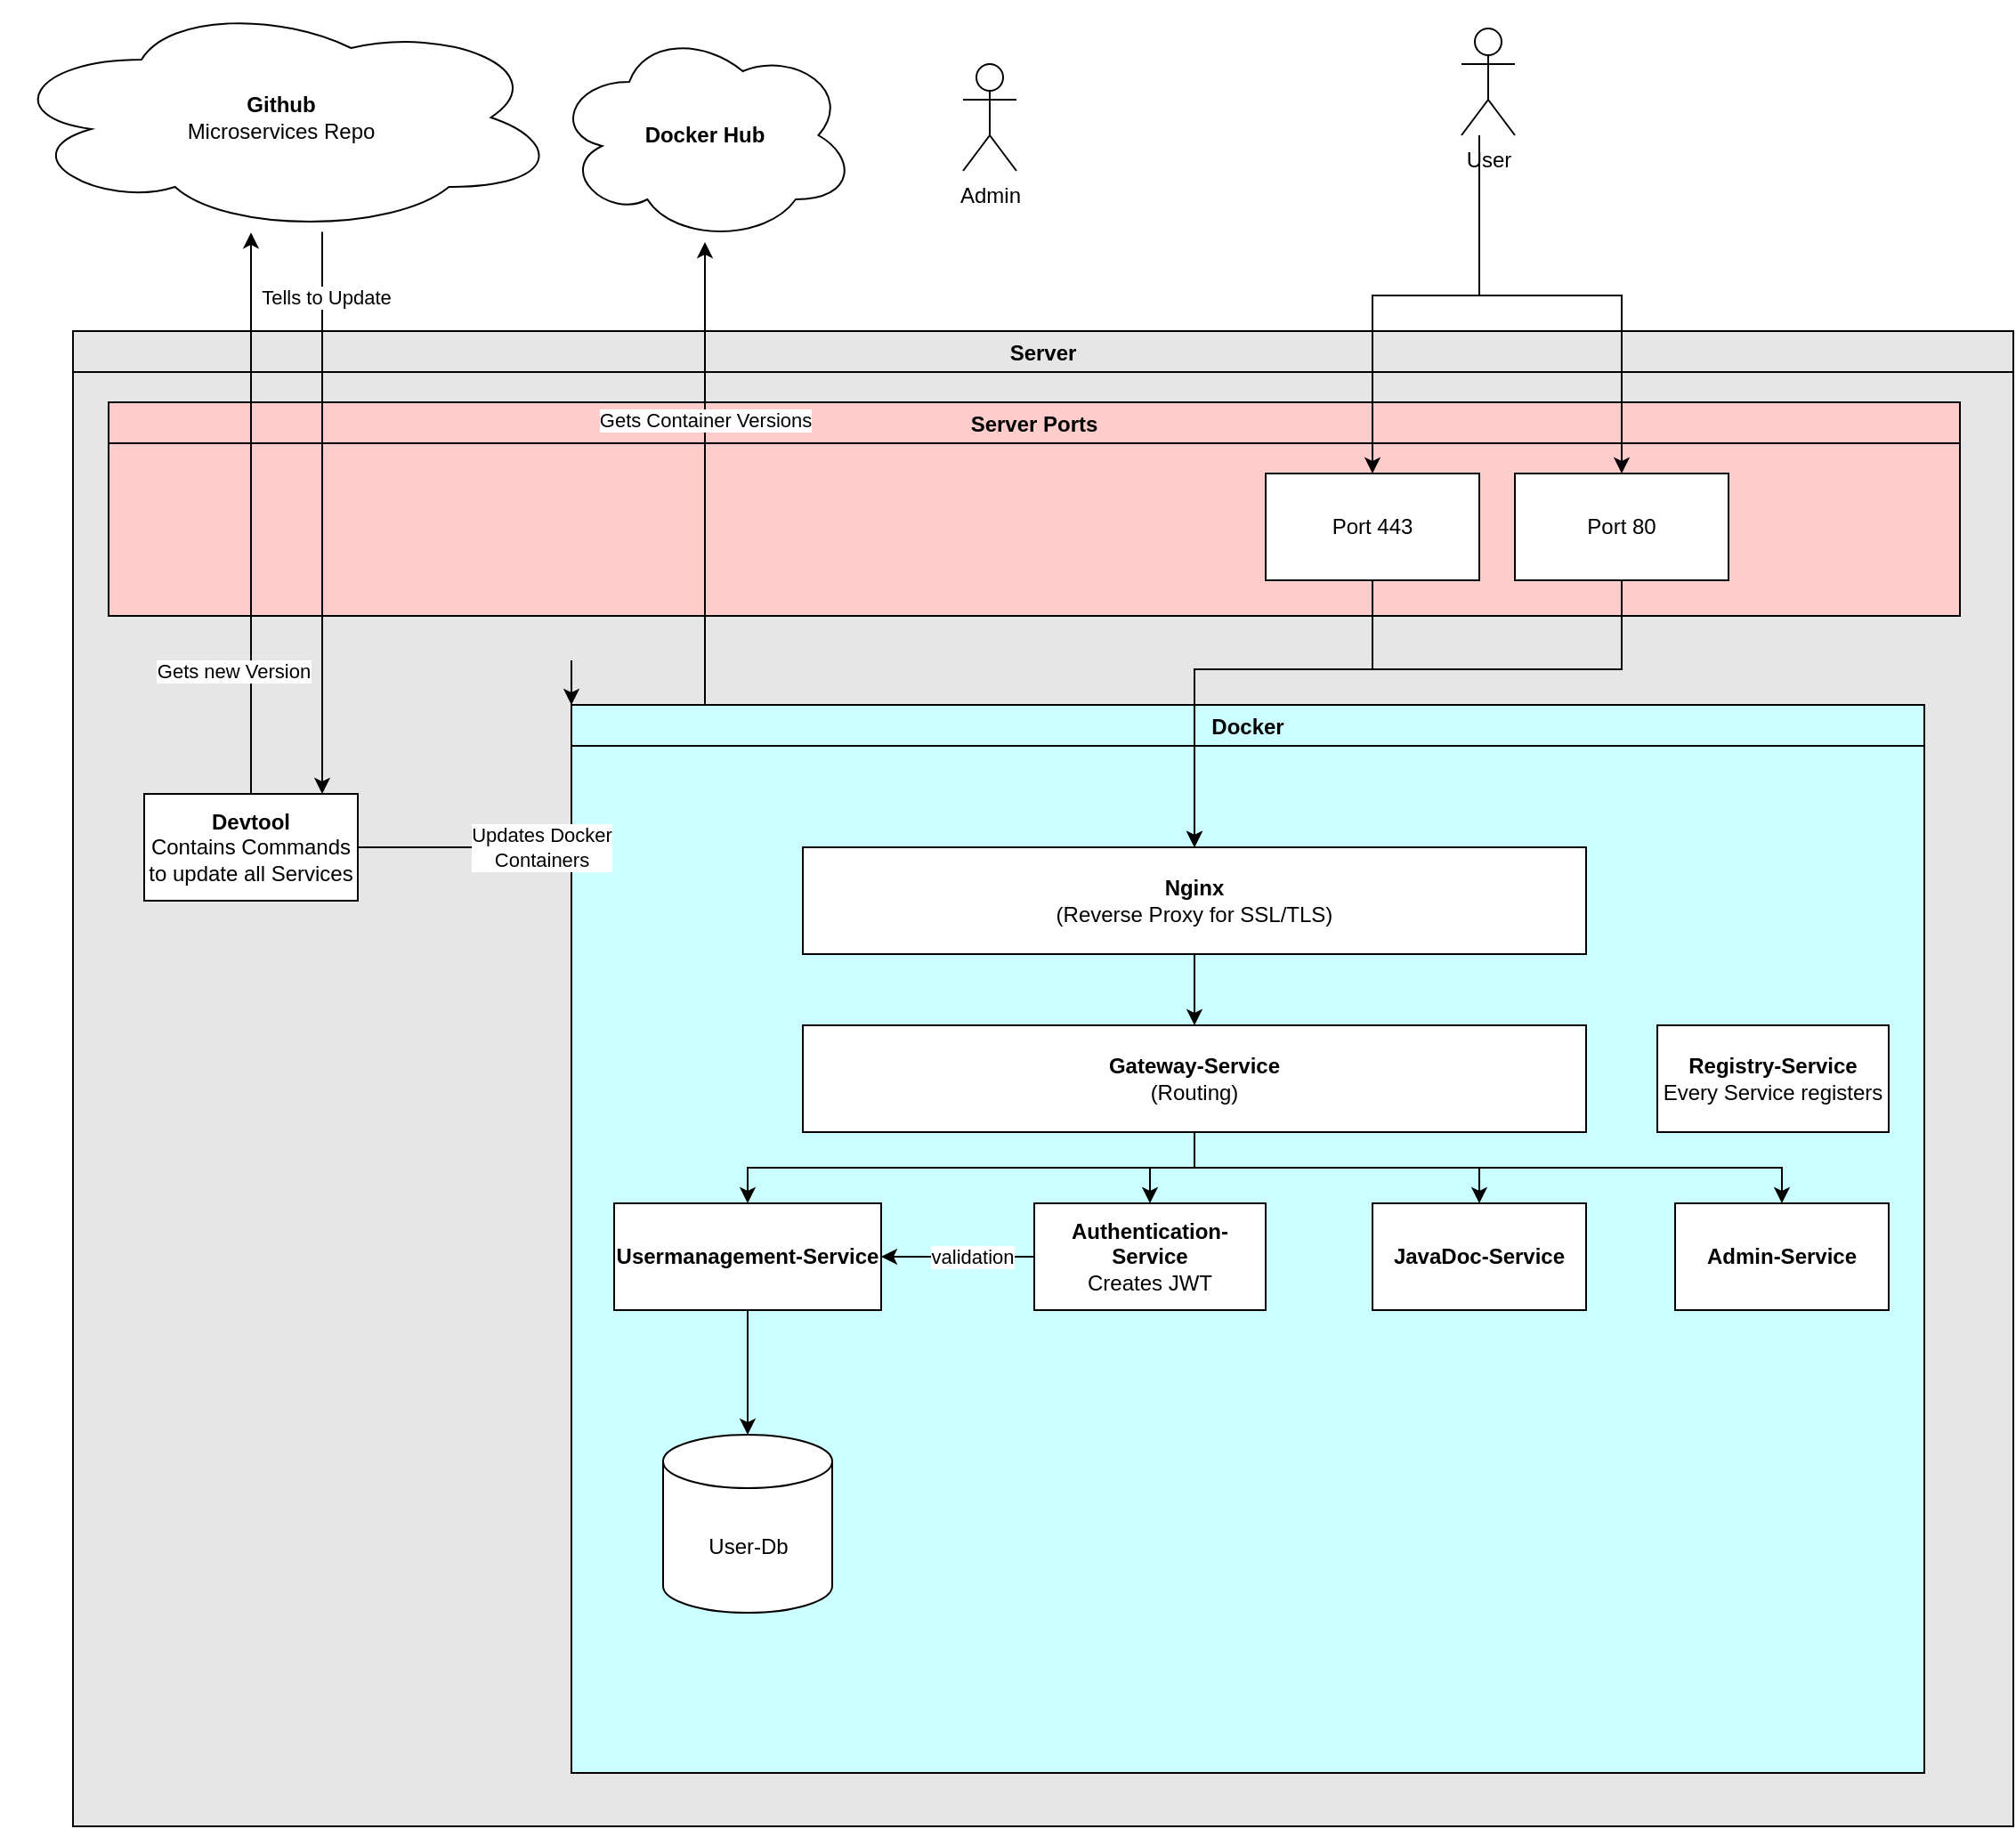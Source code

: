 <mxfile version="20.3.6" type="device"><diagram id="OQ9CddM-hfgQPHA02e66" name="Page-1"><mxGraphModel dx="1517" dy="2090" grid="1" gridSize="10" guides="1" tooltips="1" connect="1" arrows="1" fold="1" page="1" pageScale="1" pageWidth="827" pageHeight="1169" math="0" shadow="0"><root><mxCell id="0"/><mxCell id="1" parent="0"/><mxCell id="cFepTtrnPFkaPvkYKmbj-3" value="Server" style="swimlane;fillColor=#E6E6E6;gradientColor=none;swimlaneFillColor=#E6E6E6;" vertex="1" parent="1"><mxGeometry x="230" y="30" width="1090" height="840" as="geometry"/></mxCell><mxCell id="cFepTtrnPFkaPvkYKmbj-4" value="Docker" style="swimlane;fillColor=#CCFFFF;swimlaneFillColor=#CCFFFF;" vertex="1" parent="cFepTtrnPFkaPvkYKmbj-3"><mxGeometry x="280" y="210" width="760" height="600" as="geometry"/></mxCell><mxCell id="cFepTtrnPFkaPvkYKmbj-2" value="User-Db" style="shape=cylinder3;whiteSpace=wrap;html=1;boundedLbl=1;backgroundOutline=1;size=15;" vertex="1" parent="cFepTtrnPFkaPvkYKmbj-4"><mxGeometry x="51.5" y="410" width="95" height="100" as="geometry"/></mxCell><mxCell id="cFepTtrnPFkaPvkYKmbj-12" style="edgeStyle=orthogonalEdgeStyle;rounded=0;orthogonalLoop=1;jettySize=auto;html=1;" edge="1" parent="cFepTtrnPFkaPvkYKmbj-4" source="cFepTtrnPFkaPvkYKmbj-5" target="cFepTtrnPFkaPvkYKmbj-6"><mxGeometry relative="1" as="geometry"/></mxCell><mxCell id="cFepTtrnPFkaPvkYKmbj-5" value="&lt;b&gt;Nginx&lt;/b&gt;&lt;br&gt;(Reverse Proxy for SSL/TLS)" style="rounded=0;whiteSpace=wrap;html=1;" vertex="1" parent="cFepTtrnPFkaPvkYKmbj-4"><mxGeometry x="130" y="80" width="440" height="60" as="geometry"/></mxCell><mxCell id="cFepTtrnPFkaPvkYKmbj-15" style="edgeStyle=orthogonalEdgeStyle;rounded=0;orthogonalLoop=1;jettySize=auto;html=1;" edge="1" parent="cFepTtrnPFkaPvkYKmbj-4" source="cFepTtrnPFkaPvkYKmbj-6" target="cFepTtrnPFkaPvkYKmbj-7"><mxGeometry relative="1" as="geometry"/></mxCell><mxCell id="cFepTtrnPFkaPvkYKmbj-16" style="edgeStyle=orthogonalEdgeStyle;rounded=0;orthogonalLoop=1;jettySize=auto;html=1;" edge="1" parent="cFepTtrnPFkaPvkYKmbj-4" source="cFepTtrnPFkaPvkYKmbj-6" target="cFepTtrnPFkaPvkYKmbj-10"><mxGeometry relative="1" as="geometry"/></mxCell><mxCell id="cFepTtrnPFkaPvkYKmbj-17" style="edgeStyle=orthogonalEdgeStyle;rounded=0;orthogonalLoop=1;jettySize=auto;html=1;" edge="1" parent="cFepTtrnPFkaPvkYKmbj-4" source="cFepTtrnPFkaPvkYKmbj-6" target="cFepTtrnPFkaPvkYKmbj-9"><mxGeometry relative="1" as="geometry"/></mxCell><mxCell id="cFepTtrnPFkaPvkYKmbj-18" style="edgeStyle=orthogonalEdgeStyle;rounded=0;orthogonalLoop=1;jettySize=auto;html=1;" edge="1" parent="cFepTtrnPFkaPvkYKmbj-4" source="cFepTtrnPFkaPvkYKmbj-6" target="cFepTtrnPFkaPvkYKmbj-11"><mxGeometry relative="1" as="geometry"><Array as="points"><mxPoint x="350" y="260"/><mxPoint x="680" y="260"/></Array></mxGeometry></mxCell><mxCell id="cFepTtrnPFkaPvkYKmbj-6" value="&lt;b&gt;Gateway-Service&lt;/b&gt;&lt;br&gt;(Routing)" style="rounded=0;whiteSpace=wrap;html=1;" vertex="1" parent="cFepTtrnPFkaPvkYKmbj-4"><mxGeometry x="130" y="180" width="440" height="60" as="geometry"/></mxCell><mxCell id="cFepTtrnPFkaPvkYKmbj-7" value="&lt;b&gt;JavaDoc-Service&lt;/b&gt;" style="rounded=0;whiteSpace=wrap;html=1;" vertex="1" parent="cFepTtrnPFkaPvkYKmbj-4"><mxGeometry x="450" y="280" width="120" height="60" as="geometry"/></mxCell><mxCell id="cFepTtrnPFkaPvkYKmbj-8" value="&lt;b&gt;Registry-Service&lt;/b&gt;&lt;br&gt;Every Service registers" style="rounded=0;whiteSpace=wrap;html=1;" vertex="1" parent="cFepTtrnPFkaPvkYKmbj-4"><mxGeometry x="610" y="180" width="130" height="60" as="geometry"/></mxCell><mxCell id="cFepTtrnPFkaPvkYKmbj-13" style="edgeStyle=orthogonalEdgeStyle;rounded=0;orthogonalLoop=1;jettySize=auto;html=1;" edge="1" parent="cFepTtrnPFkaPvkYKmbj-4" source="cFepTtrnPFkaPvkYKmbj-9" target="cFepTtrnPFkaPvkYKmbj-2"><mxGeometry relative="1" as="geometry"/></mxCell><mxCell id="cFepTtrnPFkaPvkYKmbj-9" value="&lt;b&gt;Usermanagement-Service&lt;/b&gt;" style="rounded=0;whiteSpace=wrap;html=1;" vertex="1" parent="cFepTtrnPFkaPvkYKmbj-4"><mxGeometry x="24" y="280" width="150" height="60" as="geometry"/></mxCell><mxCell id="cFepTtrnPFkaPvkYKmbj-14" style="edgeStyle=orthogonalEdgeStyle;rounded=0;orthogonalLoop=1;jettySize=auto;html=1;" edge="1" parent="cFepTtrnPFkaPvkYKmbj-4" source="cFepTtrnPFkaPvkYKmbj-10" target="cFepTtrnPFkaPvkYKmbj-9"><mxGeometry relative="1" as="geometry"/></mxCell><mxCell id="cFepTtrnPFkaPvkYKmbj-19" value="validation" style="edgeLabel;html=1;align=center;verticalAlign=middle;resizable=0;points=[];" vertex="1" connectable="0" parent="cFepTtrnPFkaPvkYKmbj-14"><mxGeometry x="-0.19" relative="1" as="geometry"><mxPoint as="offset"/></mxGeometry></mxCell><mxCell id="cFepTtrnPFkaPvkYKmbj-10" value="&lt;b&gt;Authentication-Service&lt;/b&gt;&lt;br&gt;Creates JWT" style="rounded=0;whiteSpace=wrap;html=1;" vertex="1" parent="cFepTtrnPFkaPvkYKmbj-4"><mxGeometry x="260" y="280" width="130" height="60" as="geometry"/></mxCell><mxCell id="cFepTtrnPFkaPvkYKmbj-11" value="&lt;b&gt;Admin-Service&lt;/b&gt;" style="rounded=0;whiteSpace=wrap;html=1;" vertex="1" parent="cFepTtrnPFkaPvkYKmbj-4"><mxGeometry x="620" y="280" width="120" height="60" as="geometry"/></mxCell><mxCell id="cFepTtrnPFkaPvkYKmbj-28" style="edgeStyle=orthogonalEdgeStyle;rounded=0;orthogonalLoop=1;jettySize=auto;html=1;" edge="1" parent="cFepTtrnPFkaPvkYKmbj-3" source="cFepTtrnPFkaPvkYKmbj-20" target="cFepTtrnPFkaPvkYKmbj-4"><mxGeometry relative="1" as="geometry"><Array as="points"><mxPoint x="280" y="185"/><mxPoint x="280" y="185"/></Array></mxGeometry></mxCell><mxCell id="cFepTtrnPFkaPvkYKmbj-29" value="Updates Docker&lt;br&gt;Containers" style="edgeLabel;html=1;align=center;verticalAlign=middle;resizable=0;points=[];" vertex="1" connectable="0" parent="cFepTtrnPFkaPvkYKmbj-28"><mxGeometry x="-0.302" y="-1" relative="1" as="geometry"><mxPoint x="15" y="-1" as="offset"/></mxGeometry></mxCell><mxCell id="cFepTtrnPFkaPvkYKmbj-20" value="&lt;b&gt;Devtool&lt;/b&gt;&lt;br&gt;Contains Commands to update all Services" style="rounded=0;whiteSpace=wrap;html=1;" vertex="1" parent="cFepTtrnPFkaPvkYKmbj-3"><mxGeometry x="40" y="260" width="120" height="60" as="geometry"/></mxCell><mxCell id="cFepTtrnPFkaPvkYKmbj-32" value="Server Ports" style="swimlane;fillColor=#FFCCCC;swimlaneFillColor=#FFCCCC;" vertex="1" parent="cFepTtrnPFkaPvkYKmbj-3"><mxGeometry x="20" y="40" width="1040" height="120" as="geometry"><mxRectangle x="20" y="40" width="110" height="30" as="alternateBounds"/></mxGeometry></mxCell><mxCell id="cFepTtrnPFkaPvkYKmbj-33" value="Port 80" style="rounded=0;whiteSpace=wrap;html=1;" vertex="1" parent="cFepTtrnPFkaPvkYKmbj-32"><mxGeometry x="790" y="40" width="120" height="60" as="geometry"/></mxCell><mxCell id="cFepTtrnPFkaPvkYKmbj-34" value="Port 443" style="rounded=0;whiteSpace=wrap;html=1;" vertex="1" parent="cFepTtrnPFkaPvkYKmbj-32"><mxGeometry x="650" y="40" width="120" height="60" as="geometry"/></mxCell><mxCell id="cFepTtrnPFkaPvkYKmbj-38" style="edgeStyle=orthogonalEdgeStyle;rounded=0;orthogonalLoop=1;jettySize=auto;html=1;" edge="1" parent="cFepTtrnPFkaPvkYKmbj-3" source="cFepTtrnPFkaPvkYKmbj-34" target="cFepTtrnPFkaPvkYKmbj-5"><mxGeometry relative="1" as="geometry"><Array as="points"><mxPoint x="730" y="190"/><mxPoint x="630" y="190"/></Array></mxGeometry></mxCell><mxCell id="cFepTtrnPFkaPvkYKmbj-39" style="edgeStyle=orthogonalEdgeStyle;rounded=0;orthogonalLoop=1;jettySize=auto;html=1;" edge="1" parent="cFepTtrnPFkaPvkYKmbj-3" source="cFepTtrnPFkaPvkYKmbj-33" target="cFepTtrnPFkaPvkYKmbj-5"><mxGeometry relative="1" as="geometry"><Array as="points"><mxPoint x="870" y="190"/><mxPoint x="630" y="190"/></Array></mxGeometry></mxCell><mxCell id="cFepTtrnPFkaPvkYKmbj-40" style="edgeStyle=orthogonalEdgeStyle;rounded=0;orthogonalLoop=1;jettySize=auto;html=1;" edge="1" parent="1" source="cFepTtrnPFkaPvkYKmbj-21" target="cFepTtrnPFkaPvkYKmbj-20"><mxGeometry relative="1" as="geometry"><Array as="points"><mxPoint x="370" y="140"/><mxPoint x="370" y="140"/></Array></mxGeometry></mxCell><mxCell id="cFepTtrnPFkaPvkYKmbj-41" value="Tells to Update" style="edgeLabel;html=1;align=center;verticalAlign=middle;resizable=0;points=[];" vertex="1" connectable="0" parent="cFepTtrnPFkaPvkYKmbj-40"><mxGeometry x="0.162" y="2" relative="1" as="geometry"><mxPoint y="-147" as="offset"/></mxGeometry></mxCell><mxCell id="cFepTtrnPFkaPvkYKmbj-21" value="&lt;b&gt;Github&lt;/b&gt;&lt;br&gt;Microservices Repo" style="ellipse;shape=cloud;whiteSpace=wrap;html=1;" vertex="1" parent="1"><mxGeometry x="190" y="-155" width="314" height="130" as="geometry"/></mxCell><mxCell id="cFepTtrnPFkaPvkYKmbj-22" style="edgeStyle=orthogonalEdgeStyle;rounded=0;orthogonalLoop=1;jettySize=auto;html=1;" edge="1" parent="1" source="cFepTtrnPFkaPvkYKmbj-20" target="cFepTtrnPFkaPvkYKmbj-21"><mxGeometry relative="1" as="geometry"><Array as="points"><mxPoint x="330" y="50"/><mxPoint x="330" y="50"/></Array></mxGeometry></mxCell><mxCell id="cFepTtrnPFkaPvkYKmbj-24" value="Gets new Version" style="edgeLabel;html=1;align=center;verticalAlign=middle;resizable=0;points=[];" vertex="1" connectable="0" parent="cFepTtrnPFkaPvkYKmbj-22"><mxGeometry x="-0.185" y="-1" relative="1" as="geometry"><mxPoint x="-11" y="59" as="offset"/></mxGeometry></mxCell><mxCell id="cFepTtrnPFkaPvkYKmbj-23" value="&lt;b&gt;Docker Hub&lt;/b&gt;" style="ellipse;shape=cloud;whiteSpace=wrap;html=1;" vertex="1" parent="1"><mxGeometry x="500" y="-140" width="170" height="120" as="geometry"/></mxCell><mxCell id="cFepTtrnPFkaPvkYKmbj-26" style="edgeStyle=orthogonalEdgeStyle;rounded=0;orthogonalLoop=1;jettySize=auto;html=1;" edge="1" parent="1" source="cFepTtrnPFkaPvkYKmbj-4" target="cFepTtrnPFkaPvkYKmbj-23"><mxGeometry relative="1" as="geometry"><Array as="points"><mxPoint x="585" y="180"/><mxPoint x="585" y="180"/></Array></mxGeometry></mxCell><mxCell id="cFepTtrnPFkaPvkYKmbj-27" value="Gets Container Versions" style="edgeLabel;html=1;align=center;verticalAlign=middle;resizable=0;points=[];" vertex="1" connectable="0" parent="cFepTtrnPFkaPvkYKmbj-26"><mxGeometry x="0.23" relative="1" as="geometry"><mxPoint as="offset"/></mxGeometry></mxCell><mxCell id="cFepTtrnPFkaPvkYKmbj-30" value="Admin" style="shape=umlActor;verticalLabelPosition=bottom;verticalAlign=top;html=1;outlineConnect=0;" vertex="1" parent="1"><mxGeometry x="730" y="-120" width="30" height="60" as="geometry"/></mxCell><mxCell id="cFepTtrnPFkaPvkYKmbj-36" style="edgeStyle=orthogonalEdgeStyle;rounded=0;orthogonalLoop=1;jettySize=auto;html=1;" edge="1" parent="1" source="cFepTtrnPFkaPvkYKmbj-35" target="cFepTtrnPFkaPvkYKmbj-34"><mxGeometry relative="1" as="geometry"><Array as="points"><mxPoint x="1020" y="10"/><mxPoint x="960" y="10"/></Array></mxGeometry></mxCell><mxCell id="cFepTtrnPFkaPvkYKmbj-37" style="edgeStyle=orthogonalEdgeStyle;rounded=0;orthogonalLoop=1;jettySize=auto;html=1;" edge="1" parent="1" source="cFepTtrnPFkaPvkYKmbj-35" target="cFepTtrnPFkaPvkYKmbj-33"><mxGeometry relative="1" as="geometry"><Array as="points"><mxPoint x="1020" y="10"/><mxPoint x="1100" y="10"/></Array></mxGeometry></mxCell><mxCell id="cFepTtrnPFkaPvkYKmbj-35" value="User" style="shape=umlActor;verticalLabelPosition=bottom;verticalAlign=top;html=1;outlineConnect=0;" vertex="1" parent="1"><mxGeometry x="1010" y="-140" width="30" height="60" as="geometry"/></mxCell></root></mxGraphModel></diagram></mxfile>
